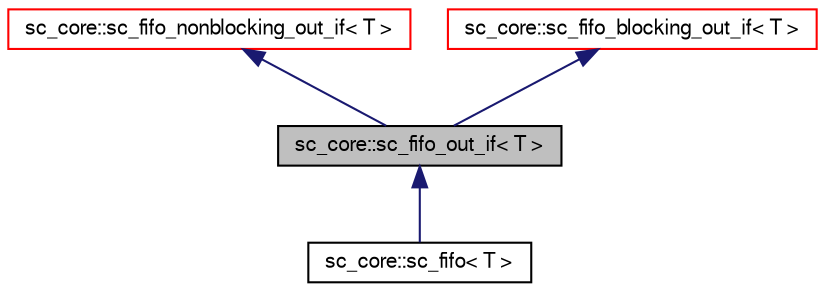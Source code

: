 digraph G
{
  edge [fontname="FreeSans",fontsize="10",labelfontname="FreeSans",labelfontsize="10"];
  node [fontname="FreeSans",fontsize="10",shape=record];
  Node1 [label="sc_core::sc_fifo_out_if\< T \>",height=0.2,width=0.4,color="black", fillcolor="grey75", style="filled" fontcolor="black"];
  Node2 -> Node1 [dir=back,color="midnightblue",fontsize="10",style="solid",fontname="FreeSans"];
  Node2 [label="sc_core::sc_fifo_nonblocking_out_if\< T \>",height=0.2,width=0.4,color="red", fillcolor="white", style="filled",URL="$a00067.html"];
  Node3 -> Node1 [dir=back,color="midnightblue",fontsize="10",style="solid",fontname="FreeSans"];
  Node3 [label="sc_core::sc_fifo_blocking_out_if\< T \>",height=0.2,width=0.4,color="red", fillcolor="white", style="filled",URL="$a00063.html"];
  Node1 -> Node4 [dir=back,color="midnightblue",fontsize="10",style="solid",fontname="FreeSans"];
  Node4 [label="sc_core::sc_fifo\< T \>",height=0.2,width=0.4,color="black", fillcolor="white", style="filled",URL="$a00061.html"];
}
